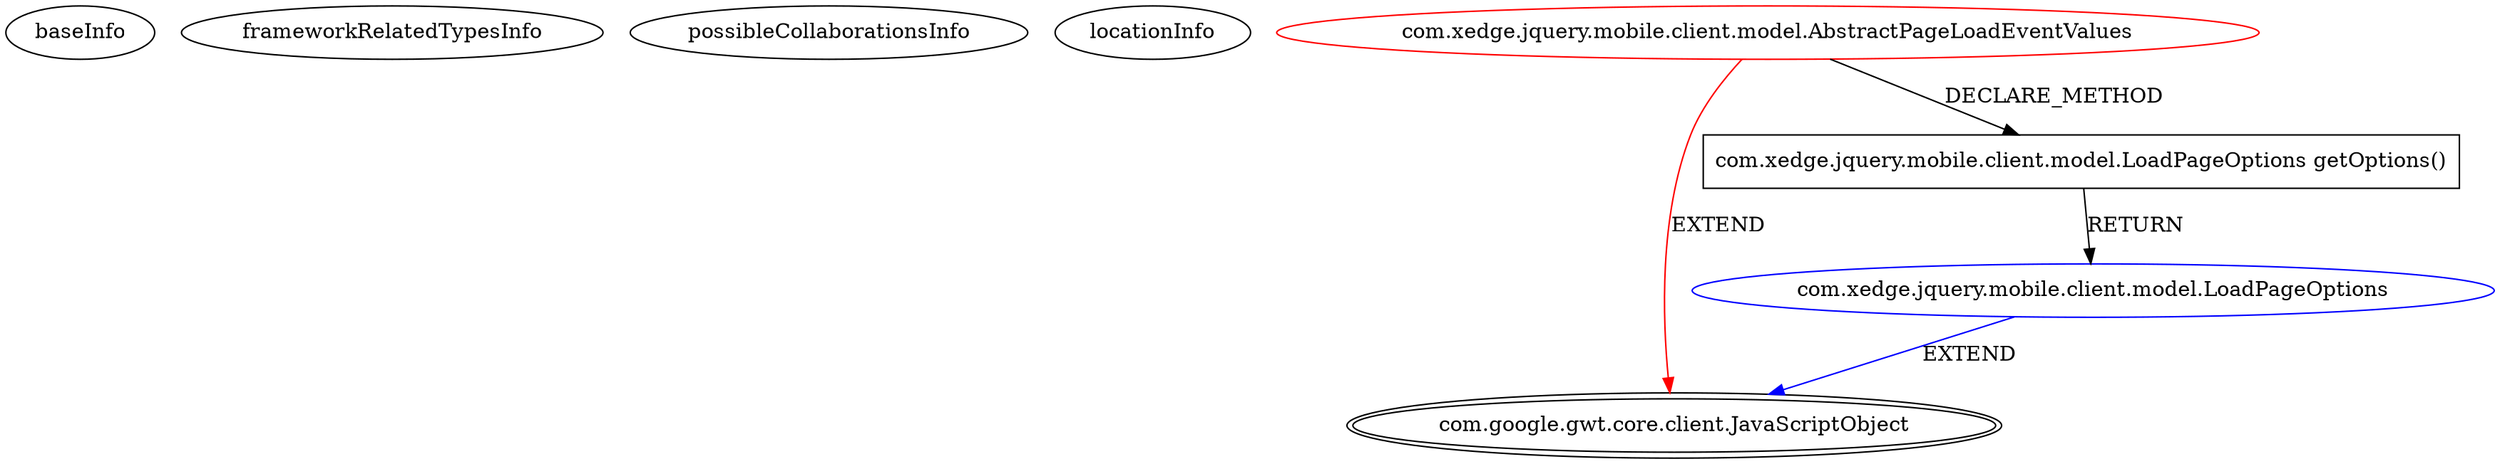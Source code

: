 digraph {
baseInfo[graphId=947,category="extension_graph",isAnonymous=false,possibleRelation=true]
frameworkRelatedTypesInfo[0="com.google.gwt.core.client.JavaScriptObject"]
possibleCollaborationsInfo[0="947~CLIENT_METHOD_DECLARATION-RETURN_TYPE-~com.google.gwt.core.client.JavaScriptObject ~com.google.gwt.core.client.JavaScriptObject ~false~false"]
locationInfo[projectName="brychcy-gwt-jquery",filePath="/brychcy-gwt-jquery/gwt-jquery-master/src/com/xedge/jquery/mobile/client/model/AbstractPageLoadEventValues.java",contextSignature="AbstractPageLoadEventValues",graphId="947"]
0[label="com.xedge.jquery.mobile.client.model.AbstractPageLoadEventValues",vertexType="ROOT_CLIENT_CLASS_DECLARATION",isFrameworkType=false,color=red]
1[label="com.google.gwt.core.client.JavaScriptObject",vertexType="FRAMEWORK_CLASS_TYPE",isFrameworkType=true,peripheries=2]
6[label="com.xedge.jquery.mobile.client.model.LoadPageOptions getOptions()",vertexType="CLIENT_METHOD_DECLARATION",isFrameworkType=false,shape=box]
7[label="com.xedge.jquery.mobile.client.model.LoadPageOptions",vertexType="REFERENCE_CLIENT_CLASS_DECLARATION",isFrameworkType=false,color=blue]
0->1[label="EXTEND",color=red]
0->6[label="DECLARE_METHOD"]
7->1[label="EXTEND",color=blue]
6->7[label="RETURN"]
}

